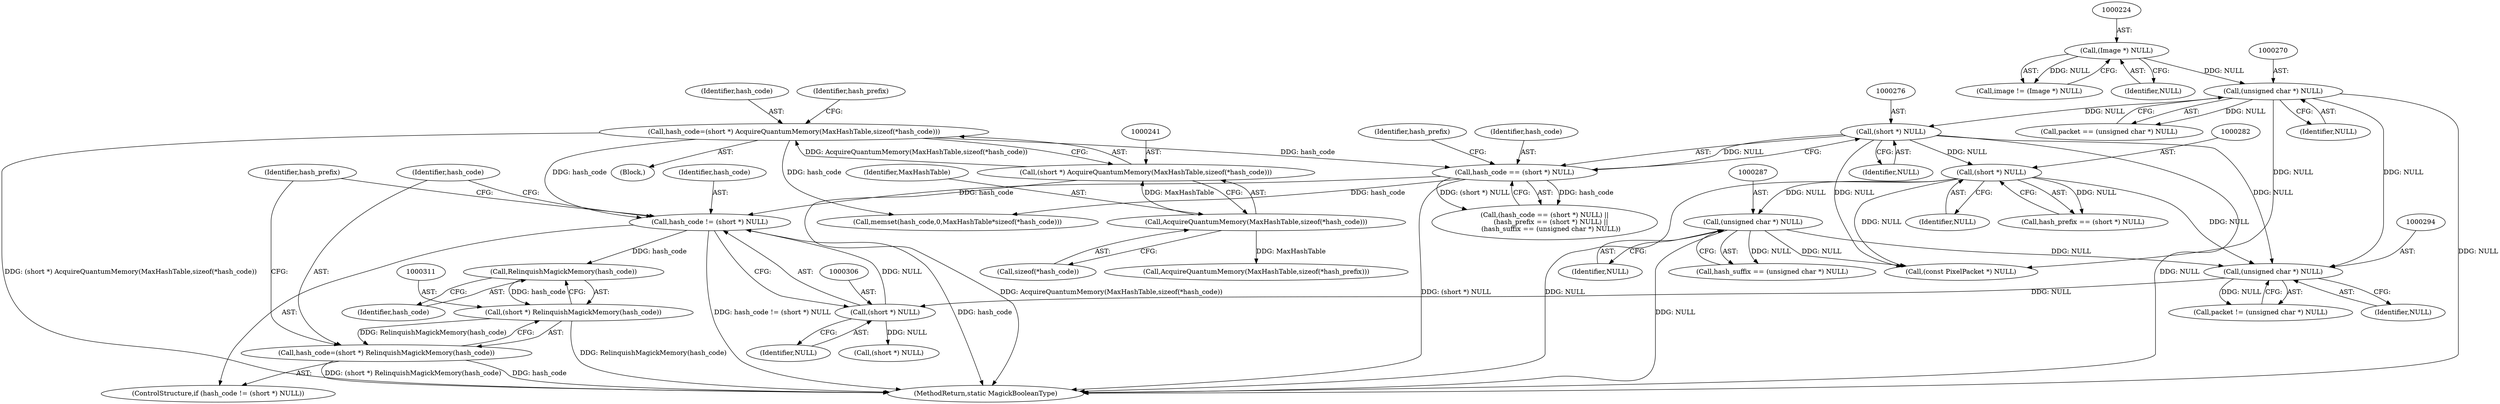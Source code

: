 digraph "0_ImageMagick6_19651f3db63fa1511ed83a348c4c82fa553f8d01@pointer" {
"1000312" [label="(Call,RelinquishMagickMemory(hash_code))"];
"1000303" [label="(Call,hash_code != (short *) NULL)"];
"1000238" [label="(Call,hash_code=(short *) AcquireQuantumMemory(MaxHashTable,sizeof(*hash_code)))"];
"1000240" [label="(Call,(short *) AcquireQuantumMemory(MaxHashTable,sizeof(*hash_code)))"];
"1000242" [label="(Call,AcquireQuantumMemory(MaxHashTable,sizeof(*hash_code)))"];
"1000273" [label="(Call,hash_code == (short *) NULL)"];
"1000275" [label="(Call,(short *) NULL)"];
"1000269" [label="(Call,(unsigned char *) NULL)"];
"1000223" [label="(Call,(Image *) NULL)"];
"1000305" [label="(Call,(short *) NULL)"];
"1000293" [label="(Call,(unsigned char *) NULL)"];
"1000281" [label="(Call,(short *) NULL)"];
"1000286" [label="(Call,(unsigned char *) NULL)"];
"1000310" [label="(Call,(short *) RelinquishMagickMemory(hash_code))"];
"1000308" [label="(Call,hash_code=(short *) RelinquishMagickMemory(hash_code))"];
"1000116" [label="(Block,)"];
"1000283" [label="(Identifier,NULL)"];
"1000288" [label="(Identifier,NULL)"];
"1000857" [label="(MethodReturn,static MagickBooleanType)"];
"1000267" [label="(Call,packet == (unsigned char *) NULL)"];
"1000239" [label="(Identifier,hash_code)"];
"1000275" [label="(Call,(short *) NULL)"];
"1000280" [label="(Identifier,hash_prefix)"];
"1000279" [label="(Call,hash_prefix == (short *) NULL)"];
"1000291" [label="(Call,packet != (unsigned char *) NULL)"];
"1000277" [label="(Identifier,NULL)"];
"1000313" [label="(Identifier,hash_code)"];
"1000309" [label="(Identifier,hash_code)"];
"1000295" [label="(Identifier,NULL)"];
"1000286" [label="(Call,(unsigned char *) NULL)"];
"1000251" [label="(Call,AcquireQuantumMemory(MaxHashTable,sizeof(*hash_prefix)))"];
"1000269" [label="(Call,(unsigned char *) NULL)"];
"1000240" [label="(Call,(short *) AcquireQuantumMemory(MaxHashTable,sizeof(*hash_code)))"];
"1000272" [label="(Call,(hash_code == (short *) NULL) ||\n      (hash_prefix == (short *) NULL) ||\n      (hash_suffix == (unsigned char *) NULL))"];
"1000460" [label="(Call,(const PixelPacket *) NULL)"];
"1000281" [label="(Call,(short *) NULL)"];
"1000248" [label="(Identifier,hash_prefix)"];
"1000302" [label="(ControlStructure,if (hash_code != (short *) NULL))"];
"1000244" [label="(Call,sizeof(*hash_code))"];
"1000273" [label="(Call,hash_code == (short *) NULL)"];
"1000221" [label="(Call,image != (Image *) NULL)"];
"1000352" [label="(Call,memset(hash_code,0,MaxHashTable*sizeof(*hash_code)))"];
"1000242" [label="(Call,AcquireQuantumMemory(MaxHashTable,sizeof(*hash_code)))"];
"1000284" [label="(Call,hash_suffix == (unsigned char *) NULL)"];
"1000271" [label="(Identifier,NULL)"];
"1000312" [label="(Call,RelinquishMagickMemory(hash_code))"];
"1000238" [label="(Call,hash_code=(short *) AcquireQuantumMemory(MaxHashTable,sizeof(*hash_code)))"];
"1000303" [label="(Call,hash_code != (short *) NULL)"];
"1000243" [label="(Identifier,MaxHashTable)"];
"1000293" [label="(Call,(unsigned char *) NULL)"];
"1000304" [label="(Identifier,hash_code)"];
"1000223" [label="(Call,(Image *) NULL)"];
"1000225" [label="(Identifier,NULL)"];
"1000317" [label="(Call,(short *) NULL)"];
"1000305" [label="(Call,(short *) NULL)"];
"1000308" [label="(Call,hash_code=(short *) RelinquishMagickMemory(hash_code))"];
"1000307" [label="(Identifier,NULL)"];
"1000316" [label="(Identifier,hash_prefix)"];
"1000274" [label="(Identifier,hash_code)"];
"1000310" [label="(Call,(short *) RelinquishMagickMemory(hash_code))"];
"1000312" -> "1000310"  [label="AST: "];
"1000312" -> "1000313"  [label="CFG: "];
"1000313" -> "1000312"  [label="AST: "];
"1000310" -> "1000312"  [label="CFG: "];
"1000312" -> "1000310"  [label="DDG: hash_code"];
"1000303" -> "1000312"  [label="DDG: hash_code"];
"1000303" -> "1000302"  [label="AST: "];
"1000303" -> "1000305"  [label="CFG: "];
"1000304" -> "1000303"  [label="AST: "];
"1000305" -> "1000303"  [label="AST: "];
"1000309" -> "1000303"  [label="CFG: "];
"1000316" -> "1000303"  [label="CFG: "];
"1000303" -> "1000857"  [label="DDG: hash_code"];
"1000303" -> "1000857"  [label="DDG: hash_code != (short *) NULL"];
"1000238" -> "1000303"  [label="DDG: hash_code"];
"1000273" -> "1000303"  [label="DDG: hash_code"];
"1000305" -> "1000303"  [label="DDG: NULL"];
"1000238" -> "1000116"  [label="AST: "];
"1000238" -> "1000240"  [label="CFG: "];
"1000239" -> "1000238"  [label="AST: "];
"1000240" -> "1000238"  [label="AST: "];
"1000248" -> "1000238"  [label="CFG: "];
"1000238" -> "1000857"  [label="DDG: (short *) AcquireQuantumMemory(MaxHashTable,sizeof(*hash_code))"];
"1000240" -> "1000238"  [label="DDG: AcquireQuantumMemory(MaxHashTable,sizeof(*hash_code))"];
"1000238" -> "1000273"  [label="DDG: hash_code"];
"1000238" -> "1000352"  [label="DDG: hash_code"];
"1000240" -> "1000242"  [label="CFG: "];
"1000241" -> "1000240"  [label="AST: "];
"1000242" -> "1000240"  [label="AST: "];
"1000240" -> "1000857"  [label="DDG: AcquireQuantumMemory(MaxHashTable,sizeof(*hash_code))"];
"1000242" -> "1000240"  [label="DDG: MaxHashTable"];
"1000242" -> "1000244"  [label="CFG: "];
"1000243" -> "1000242"  [label="AST: "];
"1000244" -> "1000242"  [label="AST: "];
"1000242" -> "1000251"  [label="DDG: MaxHashTable"];
"1000273" -> "1000272"  [label="AST: "];
"1000273" -> "1000275"  [label="CFG: "];
"1000274" -> "1000273"  [label="AST: "];
"1000275" -> "1000273"  [label="AST: "];
"1000280" -> "1000273"  [label="CFG: "];
"1000272" -> "1000273"  [label="CFG: "];
"1000273" -> "1000857"  [label="DDG: (short *) NULL"];
"1000273" -> "1000272"  [label="DDG: hash_code"];
"1000273" -> "1000272"  [label="DDG: (short *) NULL"];
"1000275" -> "1000273"  [label="DDG: NULL"];
"1000273" -> "1000352"  [label="DDG: hash_code"];
"1000275" -> "1000277"  [label="CFG: "];
"1000276" -> "1000275"  [label="AST: "];
"1000277" -> "1000275"  [label="AST: "];
"1000275" -> "1000857"  [label="DDG: NULL"];
"1000269" -> "1000275"  [label="DDG: NULL"];
"1000275" -> "1000281"  [label="DDG: NULL"];
"1000275" -> "1000293"  [label="DDG: NULL"];
"1000275" -> "1000460"  [label="DDG: NULL"];
"1000269" -> "1000267"  [label="AST: "];
"1000269" -> "1000271"  [label="CFG: "];
"1000270" -> "1000269"  [label="AST: "];
"1000271" -> "1000269"  [label="AST: "];
"1000267" -> "1000269"  [label="CFG: "];
"1000269" -> "1000857"  [label="DDG: NULL"];
"1000269" -> "1000267"  [label="DDG: NULL"];
"1000223" -> "1000269"  [label="DDG: NULL"];
"1000269" -> "1000293"  [label="DDG: NULL"];
"1000269" -> "1000460"  [label="DDG: NULL"];
"1000223" -> "1000221"  [label="AST: "];
"1000223" -> "1000225"  [label="CFG: "];
"1000224" -> "1000223"  [label="AST: "];
"1000225" -> "1000223"  [label="AST: "];
"1000221" -> "1000223"  [label="CFG: "];
"1000223" -> "1000221"  [label="DDG: NULL"];
"1000305" -> "1000307"  [label="CFG: "];
"1000306" -> "1000305"  [label="AST: "];
"1000307" -> "1000305"  [label="AST: "];
"1000293" -> "1000305"  [label="DDG: NULL"];
"1000305" -> "1000317"  [label="DDG: NULL"];
"1000293" -> "1000291"  [label="AST: "];
"1000293" -> "1000295"  [label="CFG: "];
"1000294" -> "1000293"  [label="AST: "];
"1000295" -> "1000293"  [label="AST: "];
"1000291" -> "1000293"  [label="CFG: "];
"1000293" -> "1000291"  [label="DDG: NULL"];
"1000281" -> "1000293"  [label="DDG: NULL"];
"1000286" -> "1000293"  [label="DDG: NULL"];
"1000281" -> "1000279"  [label="AST: "];
"1000281" -> "1000283"  [label="CFG: "];
"1000282" -> "1000281"  [label="AST: "];
"1000283" -> "1000281"  [label="AST: "];
"1000279" -> "1000281"  [label="CFG: "];
"1000281" -> "1000857"  [label="DDG: NULL"];
"1000281" -> "1000279"  [label="DDG: NULL"];
"1000281" -> "1000286"  [label="DDG: NULL"];
"1000281" -> "1000460"  [label="DDG: NULL"];
"1000286" -> "1000284"  [label="AST: "];
"1000286" -> "1000288"  [label="CFG: "];
"1000287" -> "1000286"  [label="AST: "];
"1000288" -> "1000286"  [label="AST: "];
"1000284" -> "1000286"  [label="CFG: "];
"1000286" -> "1000857"  [label="DDG: NULL"];
"1000286" -> "1000284"  [label="DDG: NULL"];
"1000286" -> "1000460"  [label="DDG: NULL"];
"1000310" -> "1000308"  [label="AST: "];
"1000311" -> "1000310"  [label="AST: "];
"1000308" -> "1000310"  [label="CFG: "];
"1000310" -> "1000857"  [label="DDG: RelinquishMagickMemory(hash_code)"];
"1000310" -> "1000308"  [label="DDG: RelinquishMagickMemory(hash_code)"];
"1000308" -> "1000302"  [label="AST: "];
"1000309" -> "1000308"  [label="AST: "];
"1000316" -> "1000308"  [label="CFG: "];
"1000308" -> "1000857"  [label="DDG: (short *) RelinquishMagickMemory(hash_code)"];
"1000308" -> "1000857"  [label="DDG: hash_code"];
}
